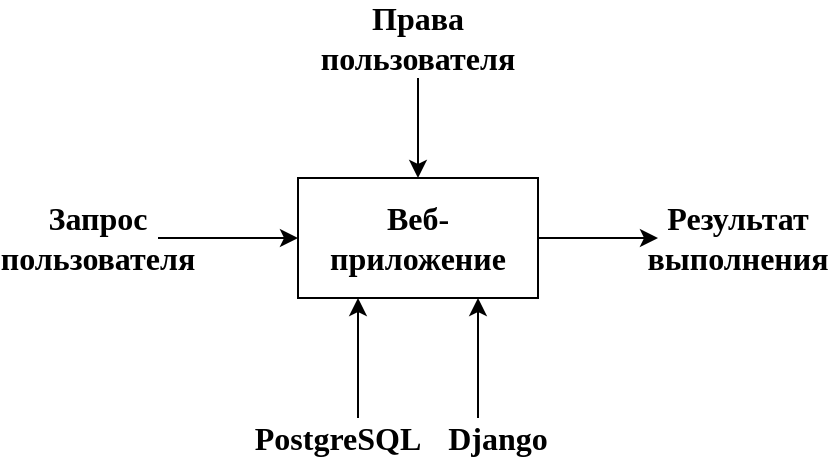 <mxfile version="15.3.7" type="device"><diagram id="29wdoTLSFUwz8TDHsnTS" name="Page-1"><mxGraphModel dx="762" dy="382" grid="1" gridSize="10" guides="1" tooltips="1" connect="1" arrows="1" fold="1" page="1" pageScale="1" pageWidth="827" pageHeight="1169" math="0" shadow="0"><root><mxCell id="0"/><mxCell id="1" parent="0"/><mxCell id="gM4SVA9_x_TeDEVt5GNh-1" value="&lt;font face=&quot;Times New Roman&quot; size=&quot;3&quot;&gt;&lt;b&gt;Веб-приложение&lt;/b&gt;&lt;/font&gt;" style="rounded=0;whiteSpace=wrap;html=1;" vertex="1" parent="1"><mxGeometry x="240" y="160" width="120" height="60" as="geometry"/></mxCell><mxCell id="gM4SVA9_x_TeDEVt5GNh-2" value="" style="endArrow=classic;html=1;entryX=0;entryY=0.5;entryDx=0;entryDy=0;" edge="1" parent="1" target="gM4SVA9_x_TeDEVt5GNh-1"><mxGeometry width="50" height="50" relative="1" as="geometry"><mxPoint x="170" y="190" as="sourcePoint"/><mxPoint x="440" y="380" as="targetPoint"/></mxGeometry></mxCell><mxCell id="gM4SVA9_x_TeDEVt5GNh-3" value="" style="endArrow=classic;html=1;exitX=1;exitY=0.5;exitDx=0;exitDy=0;" edge="1" parent="1" source="gM4SVA9_x_TeDEVt5GNh-1"><mxGeometry width="50" height="50" relative="1" as="geometry"><mxPoint x="390" y="430" as="sourcePoint"/><mxPoint x="420" y="190" as="targetPoint"/></mxGeometry></mxCell><mxCell id="gM4SVA9_x_TeDEVt5GNh-4" value="" style="endArrow=classic;html=1;entryX=0.25;entryY=1;entryDx=0;entryDy=0;" edge="1" parent="1" target="gM4SVA9_x_TeDEVt5GNh-1"><mxGeometry width="50" height="50" relative="1" as="geometry"><mxPoint x="270" y="280" as="sourcePoint"/><mxPoint x="440" y="380" as="targetPoint"/></mxGeometry></mxCell><mxCell id="gM4SVA9_x_TeDEVt5GNh-5" value="" style="endArrow=classic;html=1;entryX=0.75;entryY=1;entryDx=0;entryDy=0;" edge="1" parent="1" target="gM4SVA9_x_TeDEVt5GNh-1"><mxGeometry width="50" height="50" relative="1" as="geometry"><mxPoint x="330" y="280" as="sourcePoint"/><mxPoint x="440" y="380" as="targetPoint"/></mxGeometry></mxCell><mxCell id="gM4SVA9_x_TeDEVt5GNh-6" value="" style="endArrow=classic;html=1;entryX=0.5;entryY=0;entryDx=0;entryDy=0;" edge="1" parent="1" target="gM4SVA9_x_TeDEVt5GNh-1"><mxGeometry width="50" height="50" relative="1" as="geometry"><mxPoint x="300" y="110" as="sourcePoint"/><mxPoint x="440" y="380" as="targetPoint"/></mxGeometry></mxCell><mxCell id="gM4SVA9_x_TeDEVt5GNh-7" value="&lt;font face=&quot;Times New Roman&quot; size=&quot;3&quot;&gt;&lt;b&gt;Django&lt;/b&gt;&lt;/font&gt;" style="text;html=1;strokeColor=none;fillColor=none;align=center;verticalAlign=middle;whiteSpace=wrap;rounded=0;" vertex="1" parent="1"><mxGeometry x="320" y="280" width="40" height="20" as="geometry"/></mxCell><mxCell id="gM4SVA9_x_TeDEVt5GNh-8" value="&lt;font face=&quot;Times New Roman&quot; size=&quot;3&quot;&gt;&lt;b&gt;PostgreSQL&lt;/b&gt;&lt;/font&gt;" style="text;html=1;strokeColor=none;fillColor=none;align=center;verticalAlign=middle;whiteSpace=wrap;rounded=0;" vertex="1" parent="1"><mxGeometry x="240" y="280" width="40" height="20" as="geometry"/></mxCell><mxCell id="gM4SVA9_x_TeDEVt5GNh-9" value="&lt;font face=&quot;Times New Roman&quot; size=&quot;3&quot;&gt;&lt;b&gt;Права&lt;br&gt;пользователя&lt;br&gt;&lt;/b&gt;&lt;/font&gt;" style="text;html=1;strokeColor=none;fillColor=none;align=center;verticalAlign=middle;whiteSpace=wrap;rounded=0;" vertex="1" parent="1"><mxGeometry x="280" y="80" width="40" height="20" as="geometry"/></mxCell><mxCell id="gM4SVA9_x_TeDEVt5GNh-10" value="&lt;font face=&quot;Times New Roman&quot; size=&quot;3&quot;&gt;&lt;b&gt;Результат выполнения&lt;/b&gt;&lt;/font&gt;" style="text;html=1;strokeColor=none;fillColor=none;align=center;verticalAlign=middle;whiteSpace=wrap;rounded=0;" vertex="1" parent="1"><mxGeometry x="440" y="180" width="40" height="20" as="geometry"/></mxCell><mxCell id="gM4SVA9_x_TeDEVt5GNh-11" value="&lt;font face=&quot;Times New Roman&quot; size=&quot;3&quot;&gt;&lt;b&gt;Запрос&lt;br&gt;пользователя&lt;br&gt;&lt;/b&gt;&lt;/font&gt;" style="text;html=1;strokeColor=none;fillColor=none;align=center;verticalAlign=middle;whiteSpace=wrap;rounded=0;" vertex="1" parent="1"><mxGeometry x="120" y="180" width="40" height="20" as="geometry"/></mxCell></root></mxGraphModel></diagram></mxfile>